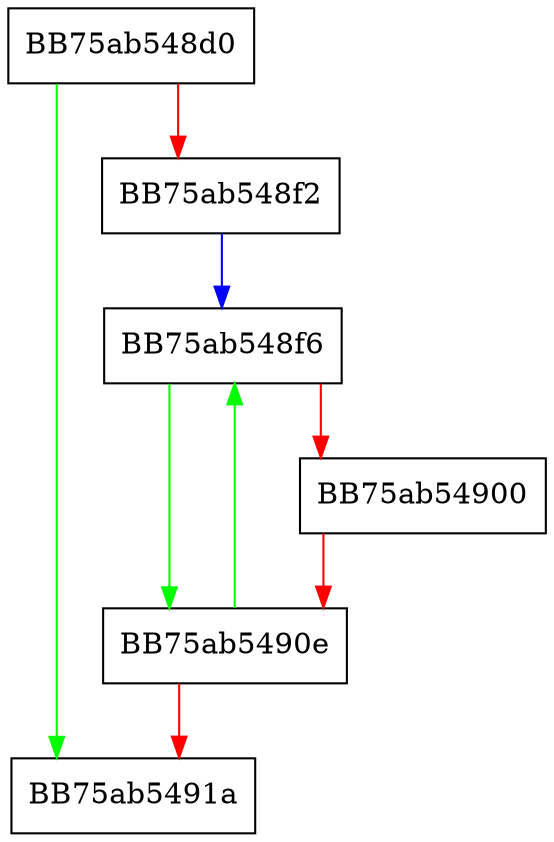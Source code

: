 digraph renameTableSelectCb {
  node [shape="box"];
  graph [splines=ortho];
  BB75ab548d0 -> BB75ab5491a [color="green"];
  BB75ab548d0 -> BB75ab548f2 [color="red"];
  BB75ab548f2 -> BB75ab548f6 [color="blue"];
  BB75ab548f6 -> BB75ab5490e [color="green"];
  BB75ab548f6 -> BB75ab54900 [color="red"];
  BB75ab54900 -> BB75ab5490e [color="red"];
  BB75ab5490e -> BB75ab548f6 [color="green"];
  BB75ab5490e -> BB75ab5491a [color="red"];
}
